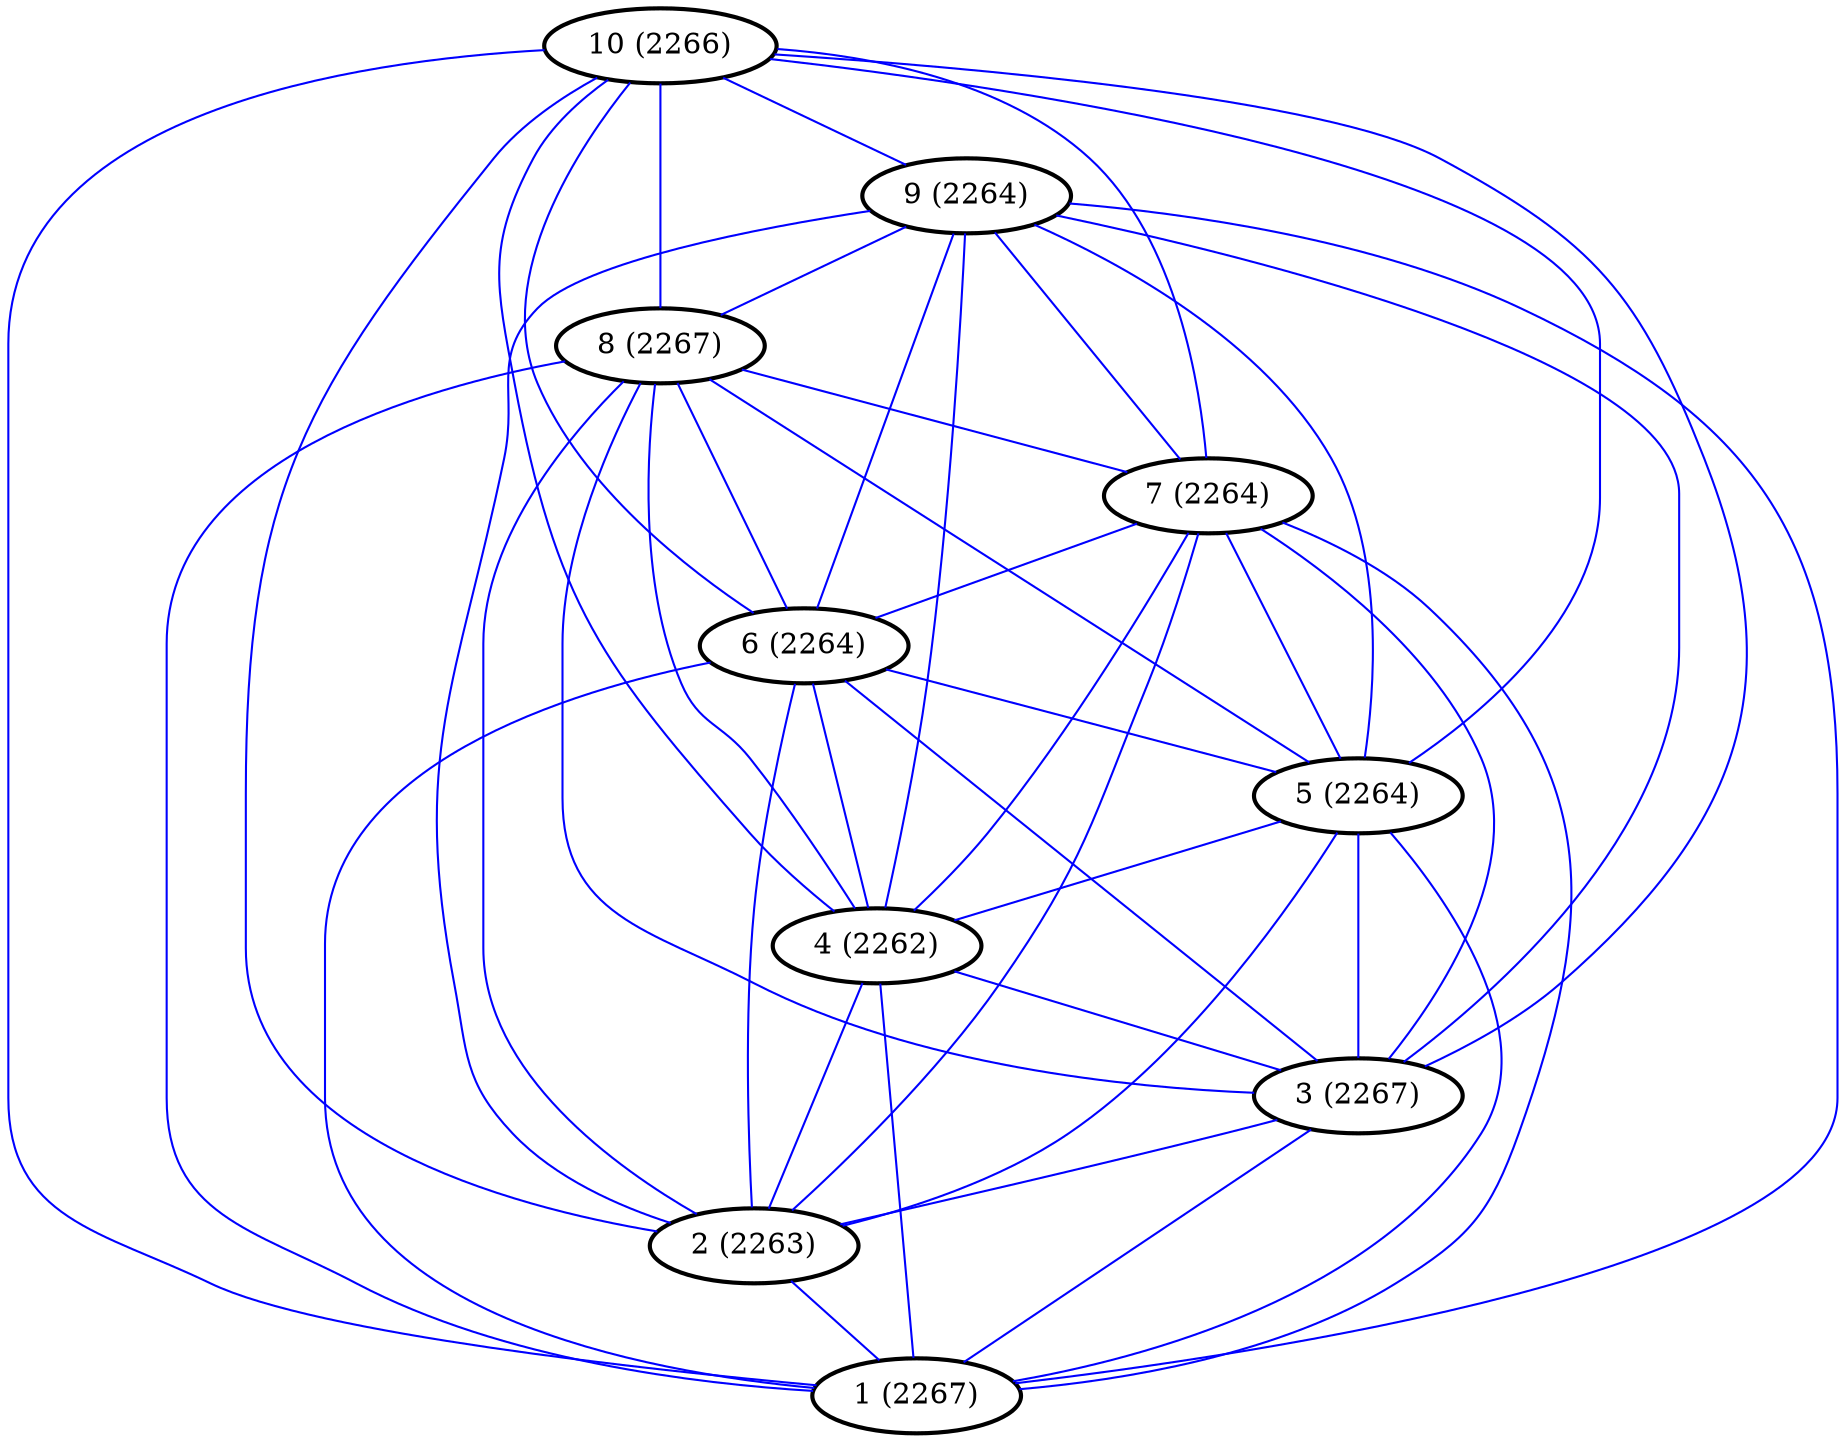 graph G {
0 [style=bold, label="1 (2267)"];
1 [style=bold, label="2 (2263)"];
2 [style=bold, label="3 (2267)"];
3 [style=bold, label="4 (2262)"];
4 [style=bold, label="5 (2264)"];
5 [style=bold, label="6 (2264)"];
6 [style=bold, label="7 (2264)"];
7 [style=bold, label="8 (2267)"];
8 [style=bold, label="9 (2264)"];
9 [style=bold, label="10 (2266)"];
1 -- 0 [ color="blue"];
2 -- 0 [ color="blue"];
3 -- 0 [ color="blue"];
4 -- 0 [ color="blue"];
5 -- 0 [ color="blue"];
6 -- 0 [ color="blue"];
7 -- 0 [ color="blue"];
8 -- 0 [ color="blue"];
9 -- 0 [ color="blue"];
2 -- 1 [ color="blue"];
3 -- 1 [ color="blue"];
4 -- 1 [ color="blue"];
5 -- 1 [ color="blue"];
6 -- 1 [ color="blue"];
7 -- 1 [ color="blue"];
8 -- 1 [ color="blue"];
9 -- 1 [ color="blue"];
3 -- 2 [ color="blue"];
4 -- 2 [ color="blue"];
5 -- 2 [ color="blue"];
6 -- 2 [ color="blue"];
7 -- 2 [ color="blue"];
8 -- 2 [ color="blue"];
9 -- 2 [ color="blue"];
4 -- 3 [ color="blue"];
5 -- 3 [ color="blue"];
6 -- 3 [ color="blue"];
7 -- 3 [ color="blue"];
8 -- 3 [ color="blue"];
9 -- 3 [ color="blue"];
5 -- 4 [ color="blue"];
6 -- 4 [ color="blue"];
7 -- 4 [ color="blue"];
8 -- 4 [ color="blue"];
9 -- 4 [ color="blue"];
6 -- 5 [ color="blue"];
7 -- 5 [ color="blue"];
8 -- 5 [ color="blue"];
9 -- 5 [ color="blue"];
7 -- 6 [ color="blue"];
8 -- 6 [ color="blue"];
9 -- 6 [ color="blue"];
8 -- 7 [ color="blue"];
9 -- 7 [ color="blue"];
9 -- 8 [ color="blue"];
}
